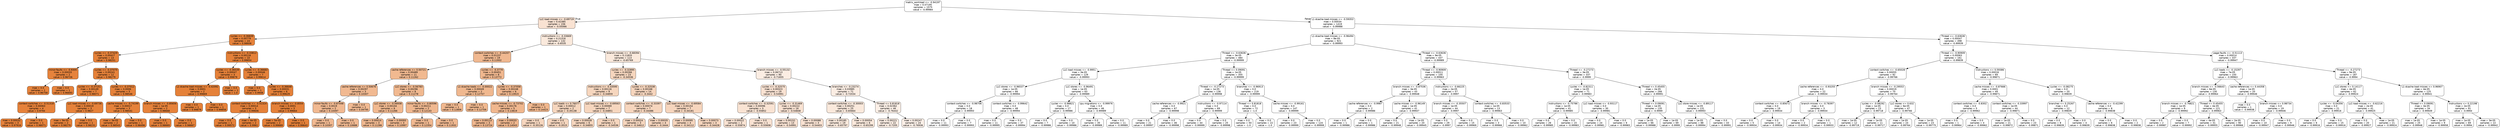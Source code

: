 digraph Tree {
node [shape=box, style="filled, rounded", color="black", fontname=helvetica] ;
edge [fontname=helvetica] ;
0 [label="matrix_workload <= -0.94197\nmae = 0.07195\nsamples = 1575\nvalue = -0.99984", fillcolor="#e5813900"] ;
1 [label="LLC-load-misses <= -0.69719\nmae = 0.42385\nsamples = 156\nvalue = -0.55066", fillcolor="#e5813939"] ;
0 -> 1 [labeldistance=2.5, labelangle=45, headlabel="True"] ;
2 [label="cycles <= -0.36839\nmae = 0.00779\nsamples = 24\nvalue = 0.98606", fillcolor="#e58139fd"] ;
1 -> 2 ;
3 [label="cycles <= -0.37429\nmae = 0.00427\nsamples = 14\nvalue = 0.98251", fillcolor="#e58139fd"] ;
2 -> 3 ;
4 [label="minor-faults <= -0.9305\nmae = 0.00033\nsamples = 2\nvalue = 0.96726", fillcolor="#e58139fb"] ;
3 -> 4 ;
5 [label="mae = 0.0\nsamples = 1\nvalue = 0.96758", fillcolor="#e58139fb"] ;
4 -> 5 ;
6 [label="mae = 0.0\nsamples = 1\nvalue = 0.96693", fillcolor="#e58139fb"] ;
4 -> 6 ;
7 [label="cycles <= -0.37075\nmae = 0.00241\nsamples = 12\nvalue = 0.98279", fillcolor="#e58139fd"] ;
3 -> 7 ;
8 [label="cycles <= -0.37151\nmae = 0.00149\nsamples = 7\nvalue = 0.98071", fillcolor="#e58139fd"] ;
7 -> 8 ;
9 [label="context-switches <= -0.51318\nmae = 0.00063\nsamples = 4\nvalue = 0.9794", fillcolor="#e58139fc"] ;
8 -> 9 ;
10 [label="mae = 0.00032\nsamples = 3\nvalue = 0.97916", fillcolor="#e58139fc"] ;
9 -> 10 ;
11 [label="mae = 0.0\nsamples = 1\nvalue = 0.98071", fillcolor="#e58139fd"] ;
9 -> 11 ;
12 [label="LLC-load-misses <= -0.69736\nmae = 0.00019\nsamples = 3\nvalue = 0.9827", fillcolor="#e58139fd"] ;
8 -> 12 ;
13 [label="mae = 9e-05\nsamples = 2\nvalue = 0.98279", fillcolor="#e58139fd"] ;
12 -> 13 ;
14 [label="mae = 0.0\nsamples = 1\nvalue = 0.98231", fillcolor="#e58139fd"] ;
12 -> 14 ;
15 [label="cycles <= -0.37012\nmae = 0.0006\nsamples = 5\nvalue = 0.98546", fillcolor="#e58139fd"] ;
7 -> 15 ;
16 [label="cache-misses <= -0.74199\nmae = 0.00017\nsamples = 3\nvalue = 0.98541", fillcolor="#e58139fd"] ;
15 -> 16 ;
17 [label="mae = 3e-05\nsamples = 2\nvalue = 0.98543", fillcolor="#e58139fd"] ;
16 -> 17 ;
18 [label="mae = 0.0\nsamples = 1\nvalue = 0.98496", fillcolor="#e58139fd"] ;
16 -> 18 ;
19 [label="branch-misses <= -0.85656\nmae = 1e-05\nsamples = 2\nvalue = 0.98668", fillcolor="#e58139fd"] ;
15 -> 19 ;
20 [label="mae = 0.0\nsamples = 1\nvalue = 0.98669", fillcolor="#e58139fd"] ;
19 -> 20 ;
21 [label="mae = 0.0\nsamples = 1\nvalue = 0.98667", fillcolor="#e58139fd"] ;
19 -> 21 ;
22 [label="instructions <= -0.33812\nmae = 0.00116\nsamples = 10\nvalue = 0.99654", fillcolor="#e58139ff"] ;
2 -> 22 ;
23 [label="cycles <= -0.36539\nmae = 0.00047\nsamples = 3\nvalue = 0.99879", fillcolor="#e58139ff"] ;
22 -> 23 ;
24 [label="L1-dcache-load-misses <= -0.42092\nmae = 0.0001\nsamples = 2\nvalue = 0.99869", fillcolor="#e58139ff"] ;
23 -> 24 ;
25 [label="mae = 0.0\nsamples = 1\nvalue = 0.99879", fillcolor="#e58139ff"] ;
24 -> 25 ;
26 [label="mae = 0.0\nsamples = 1\nvalue = 0.99858", fillcolor="#e58139ff"] ;
24 -> 26 ;
27 [label="mae = 0.0\nsamples = 1\nvalue = 1.0", fillcolor="#e58139ff"] ;
23 -> 27 ;
28 [label="cycles <= -0.36683\nmae = 0.00046\nsamples = 7\nvalue = 0.99614", fillcolor="#e58139ff"] ;
22 -> 28 ;
29 [label="mae = 0.0\nsamples = 1\nvalue = 0.9948", fillcolor="#e58139fe"] ;
28 -> 29 ;
30 [label="cycles <= -0.36648\nmae = 0.00031\nsamples = 6\nvalue = 0.99629", fillcolor="#e58139ff"] ;
28 -> 30 ;
31 [label="context-switches <= -0.51324\nmae = 0.00014\nsamples = 3\nvalue = 0.99606", fillcolor="#e58139fe"] ;
30 -> 31 ;
32 [label="mae = 0.0\nsamples = 1\nvalue = 0.99572", fillcolor="#e58139fe"] ;
31 -> 32 ;
33 [label="mae = 4e-05\nsamples = 2\nvalue = 0.9961", fillcolor="#e58139ff"] ;
31 -> 33 ;
34 [label="branch-misses <= -0.8554\nmae = 0.0001\nsamples = 3\nvalue = 0.99664", fillcolor="#e58139ff"] ;
30 -> 34 ;
35 [label="mae = 5e-05\nsamples = 2\nvalue = 0.99669", fillcolor="#e58139ff"] ;
34 -> 35 ;
36 [label="mae = 0.0\nsamples = 1\nvalue = 0.99643", fillcolor="#e58139ff"] ;
34 -> 36 ;
37 [label="instructions <= -0.33669\nmae = 0.21316\nsamples = 132\nvalue = -0.6535", fillcolor="#e581392c"] ;
1 -> 37 ;
38 [label="context-switches <= -0.44207\nmae = 0.01237\nsamples = 19\nvalue = 0.11932", fillcolor="#e581398f"] ;
37 -> 38 ;
39 [label="cache-references <= 0.50721\nmae = 0.00489\nsamples = 11\nvalue = 0.11262", fillcolor="#e581398e"] ;
38 -> 39 ;
40 [label="cache-references <= 0.50676\nmae = 0.00297\nsamples = 3\nvalue = 0.10307", fillcolor="#e581398d"] ;
39 -> 40 ;
41 [label="minor-faults <= -0.87048\nmae = 0.0019\nsamples = 2\nvalue = 0.10497", fillcolor="#e581398d"] ;
40 -> 41 ;
42 [label="mae = 0.0\nsamples = 1\nvalue = 0.10307", fillcolor="#e581398d"] ;
41 -> 42 ;
43 [label="mae = 0.0\nsamples = 1\nvalue = 0.10688", fillcolor="#e581398d"] ;
41 -> 43 ;
44 [label="mae = 0.0\nsamples = 1\nvalue = 0.09795", fillcolor="#e581398c"] ;
40 -> 44 ;
45 [label="LLC-stores <= -0.56783\nmae = 0.00296\nsamples = 8\nvalue = 0.11278", fillcolor="#e581398e"] ;
39 -> 45 ;
46 [label="LLC-stores <= -0.56938\nmae = 0.00104\nsamples = 6\nvalue = 0.11266", fillcolor="#e581398e"] ;
45 -> 46 ;
47 [label="mae = 0.00014\nsamples = 3\nvalue = 0.11286", fillcolor="#e581398e"] ;
46 -> 47 ;
48 [label="mae = 0.00093\nsamples = 3\nvalue = 0.10997", fillcolor="#e581398e"] ;
46 -> 48 ;
49 [label="minor-faults <= -0.80596\nmae = 0.00211\nsamples = 2\nvalue = 0.12143", fillcolor="#e581398f"] ;
45 -> 49 ;
50 [label="mae = 0.0\nsamples = 1\nvalue = 0.12354", fillcolor="#e581398f"] ;
49 -> 50 ;
51 [label="mae = 0.0\nsamples = 1\nvalue = 0.11932", fillcolor="#e581398f"] ;
49 -> 51 ;
52 [label="cycles <= -0.3779\nmae = 0.00451\nsamples = 8\nvalue = 0.13772", fillcolor="#e5813991"] ;
38 -> 52 ;
53 [label="L1-dcache-loads <= -0.00022\nmae = 0.00049\nsamples = 2\nvalue = 0.12757", fillcolor="#e5813990"] ;
52 -> 53 ;
54 [label="mae = 0.0\nsamples = 1\nvalue = 0.12806", fillcolor="#e5813990"] ;
53 -> 54 ;
55 [label="mae = 0.0\nsamples = 1\nvalue = 0.12709", fillcolor="#e5813990"] ;
53 -> 55 ;
56 [label="cycles <= -0.37058\nmae = 0.00248\nsamples = 6\nvalue = 0.13915", fillcolor="#e5813991"] ;
52 -> 56 ;
57 [label="cache-misses <= -0.73702\nmae = 0.00176\nsamples = 5\nvalue = 0.13819", fillcolor="#e5813991"] ;
56 -> 57 ;
58 [label="mae = 0.00113\nsamples = 3\nvalue = 0.13724", fillcolor="#e5813991"] ;
57 -> 58 ;
59 [label="mae = 0.00033\nsamples = 2\nvalue = 0.14043", fillcolor="#e5813991"] ;
57 -> 59 ;
60 [label="mae = 0.0\nsamples = 1\nvalue = 0.14423", fillcolor="#e5813992"] ;
56 -> 60 ;
61 [label="branch-misses <= -0.68394\nmae = 0.11833\nsamples = 113\nvalue = -0.65769", fillcolor="#e581392c"] ;
37 -> 61 ;
62 [label="cycles <= -0.32895\nmae = 0.00266\nsamples = 23\nvalue = -0.34536", fillcolor="#e5813953"] ;
61 -> 62 ;
63 [label="instructions <= -0.33595\nmae = 0.00116\nsamples = 9\nvalue = -0.34859", fillcolor="#e5813953"] ;
62 -> 63 ;
64 [label="LLC-loads <= 0.76077\nmae = 0.00012\nsamples = 2\nvalue = -0.35138", fillcolor="#e5813953"] ;
63 -> 64 ;
65 [label="mae = 0.0\nsamples = 1\nvalue = -0.35126", fillcolor="#e5813953"] ;
64 -> 65 ;
66 [label="mae = 0.0\nsamples = 1\nvalue = -0.3515", fillcolor="#e5813953"] ;
64 -> 66 ;
67 [label="LLC-load-misses <= -0.69563\nmae = 0.00069\nsamples = 7\nvalue = -0.34851", fillcolor="#e5813953"] ;
63 -> 67 ;
68 [label="mae = 0.00028\nsamples = 6\nvalue = -0.34855", fillcolor="#e5813953"] ;
67 -> 68 ;
69 [label="mae = 0.0\nsamples = 1\nvalue = -0.34536", fillcolor="#e5813953"] ;
67 -> 69 ;
70 [label="cycles <= -0.32538\nmae = 0.00168\nsamples = 14\nvalue = -0.3442", fillcolor="#e5813954"] ;
62 -> 70 ;
71 [label="context-switches <= -0.33397\nmae = 0.00074\nsamples = 7\nvalue = -0.34486", fillcolor="#e5813954"] ;
70 -> 71 ;
72 [label="mae = 0.00024\nsamples = 3\nvalue = -0.34612", fillcolor="#e5813953"] ;
71 -> 72 ;
73 [label="mae = 0.00035\nsamples = 4\nvalue = -0.3444", fillcolor="#e5813954"] ;
71 -> 73 ;
74 [label="LLC-load-misses <= -0.69584\nmae = 0.00154\nsamples = 7\nvalue = -0.34181", fillcolor="#e5813954"] ;
70 -> 74 ;
75 [label="mae = 0.00095\nsamples = 4\nvalue = -0.34112", fillcolor="#e5813954"] ;
74 -> 75 ;
76 [label="mae = 0.00073\nsamples = 3\nvalue = -0.34428", fillcolor="#e5813954"] ;
74 -> 76 ;
77 [label="branch-misses <= -0.55132\nmae = 0.06713\nsamples = 90\nvalue = -0.71655", fillcolor="#e5813924"] ;
61 -> 77 ;
78 [label="cycles <= -0.32575\nmae = 0.00323\nsamples = 19\nvalue = -0.54991", fillcolor="#e5813939"] ;
77 -> 78 ;
79 [label="context-switches <= -0.32591\nmae = 0.00096\nsamples = 3\nvalue = -0.55852", fillcolor="#e5813938"] ;
78 -> 79 ;
80 [label="mae = 0.00022\nsamples = 2\nvalue = -0.55874", fillcolor="#e5813938"] ;
79 -> 80 ;
81 [label="mae = 0.0\nsamples = 1\nvalue = -0.55608", fillcolor="#e5813939"] ;
79 -> 81 ;
82 [label="cycles <= -0.31469\nmae = 0.00222\nsamples = 16\nvalue = -0.54848", fillcolor="#e581393a"] ;
78 -> 82 ;
83 [label="mae = 0.00152\nsamples = 13\nvalue = -0.54991", fillcolor="#e5813939"] ;
82 -> 83 ;
84 [label="mae = 0.00088\nsamples = 3\nvalue = -0.54403", fillcolor="#e581393a"] ;
82 -> 84 ;
85 [label="branches <= -0.23274\nmae = 0.03985\nsamples = 71\nvalue = -0.72034", fillcolor="#e5813924"] ;
77 -> 85 ;
86 [label="context-switches <= -0.30003\nmae = 0.00251\nsamples = 25\nvalue = -0.65664", fillcolor="#e581392c"] ;
85 -> 86 ;
87 [label="mae = 0.00185\nsamples = 19\nvalue = -0.65797", fillcolor="#e581392c"] ;
86 -> 87 ;
88 [label="mae = 0.00054\nsamples = 6\nvalue = -0.65299", fillcolor="#e581392c"] ;
86 -> 88 ;
89 [label="Thread <= 0.81818\nmae = 0.02362\nsamples = 46\nvalue = -0.76442", fillcolor="#e581391e"] ;
85 -> 89 ;
90 [label="mae = 0.00221\nsamples = 22\nvalue = -0.7205", fillcolor="#e5813924"] ;
89 -> 90 ;
91 [label="mae = 0.00247\nsamples = 24\nvalue = -0.76936", fillcolor="#e581391d"] ;
89 -> 91 ;
92 [label="L1-dcache-load-misses <= -0.59353\nmae = 0.00034\nsamples = 1419\nvalue = -0.99988", fillcolor="#e5813900"] ;
0 -> 92 [labeldistance=2.5, labelangle=-45, headlabel="False"] ;
93 [label="L1-dcache-load-misses <= -0.96494\nmae = 8e-05\nsamples = 921\nvalue = -0.99993", fillcolor="#e5813900"] ;
92 -> 93 ;
94 [label="Thread <= -0.63636\nmae = 3e-05\nsamples = 484\nvalue = -0.99999", fillcolor="#e5813900"] ;
93 -> 94 ;
95 [label="LLC-load-misses <= -0.9951\nmae = 3e-05\nsamples = 129\nvalue = -0.99993", fillcolor="#e5813900"] ;
94 -> 95 ;
96 [label="LLC-stores <= -0.96537\nmae = 1e-05\nsamples = 66\nvalue = -0.99994", fillcolor="#e5813900"] ;
95 -> 96 ;
97 [label="context-switches <= -0.98706\nmae = 0.0\nsamples = 18\nvalue = -0.99993", fillcolor="#e5813900"] ;
96 -> 97 ;
98 [label="mae = 0.0\nsamples = 11\nvalue = -0.99993", fillcolor="#e5813900"] ;
97 -> 98 ;
99 [label="mae = 0.0\nsamples = 7\nvalue = -0.99993", fillcolor="#e5813900"] ;
97 -> 99 ;
100 [label="context-switches <= -0.99642\nmae = 0.0\nsamples = 48\nvalue = -0.99994", fillcolor="#e5813900"] ;
96 -> 100 ;
101 [label="mae = 0.0\nsamples = 11\nvalue = -0.99995", fillcolor="#e5813900"] ;
100 -> 101 ;
102 [label="mae = 0.0\nsamples = 37\nvalue = -0.99994", fillcolor="#e5813900"] ;
100 -> 102 ;
103 [label="LLC-stores <= -0.96491\nmae = 1e-05\nsamples = 63\nvalue = -0.99989", fillcolor="#e5813900"] ;
95 -> 103 ;
104 [label="cycles <= -0.98821\nmae = 0.0\nsamples = 17\nvalue = -0.99986", fillcolor="#e5813900"] ;
103 -> 104 ;
105 [label="mae = 0.0\nsamples = 7\nvalue = -0.99986", fillcolor="#e5813900"] ;
104 -> 105 ;
106 [label="mae = 0.0\nsamples = 10\nvalue = -0.99986", fillcolor="#e5813900"] ;
104 -> 106 ;
107 [label="cpu-migrations <= -0.99976\nmae = 0.0\nsamples = 46\nvalue = -0.99989", fillcolor="#e5813900"] ;
103 -> 107 ;
108 [label="mae = 0.0\nsamples = 35\nvalue = -0.99989", fillcolor="#e5813900"] ;
107 -> 108 ;
109 [label="mae = 0.0\nsamples = 11\nvalue = -0.99989", fillcolor="#e5813900"] ;
107 -> 109 ;
110 [label="Thread <= 0.09091\nmae = 1e-05\nsamples = 355\nvalue = -0.99999", fillcolor="#e5813900"] ;
94 -> 110 ;
111 [label="Thread <= -0.27273\nmae = 1e-05\nsamples = 136\nvalue = -0.99998", fillcolor="#e5813900"] ;
110 -> 111 ;
112 [label="cache-references <= -0.9921\nmae = 0.0\nsamples = 67\nvalue = -0.99998", fillcolor="#e5813900"] ;
111 -> 112 ;
113 [label="mae = 0.0\nsamples = 21\nvalue = -0.99997", fillcolor="#e5813900"] ;
112 -> 113 ;
114 [label="mae = 0.0\nsamples = 46\nvalue = -0.99998", fillcolor="#e5813900"] ;
112 -> 114 ;
115 [label="instructions <= -0.97114\nmae = 0.0\nsamples = 69\nvalue = -0.99999", fillcolor="#e5813900"] ;
111 -> 115 ;
116 [label="mae = 0.0\nsamples = 44\nvalue = -0.99999", fillcolor="#e5813900"] ;
115 -> 116 ;
117 [label="mae = 0.0\nsamples = 25\nvalue = -0.99998", fillcolor="#e5813900"] ;
115 -> 117 ;
118 [label="branches <= -0.96913\nmae = 0.0\nsamples = 219\nvalue = -0.99999", fillcolor="#e5813900"] ;
110 -> 118 ;
119 [label="Thread <= 0.81818\nmae = 0.0\nsamples = 72\nvalue = -1.0", fillcolor="#e5813900"] ;
118 -> 119 ;
120 [label="mae = 0.0\nsamples = 50\nvalue = -1.0", fillcolor="#e5813900"] ;
119 -> 120 ;
121 [label="mae = 0.0\nsamples = 22\nvalue = -1.0", fillcolor="#e5813900"] ;
119 -> 121 ;
122 [label="cache-misses <= -0.99161\nmae = 0.0\nsamples = 147\nvalue = -0.99999", fillcolor="#e5813900"] ;
118 -> 122 ;
123 [label="mae = 0.0\nsamples = 23\nvalue = -0.99999", fillcolor="#e5813900"] ;
122 -> 123 ;
124 [label="mae = 0.0\nsamples = 124\nvalue = -0.99999", fillcolor="#e5813900"] ;
122 -> 124 ;
125 [label="Thread <= -0.63636\nmae = 9e-05\nsamples = 437\nvalue = -0.99989", fillcolor="#e5813900"] ;
93 -> 125 ;
126 [label="Thread <= -0.90909\nmae = 0.00011\nsamples = 100\nvalue = -0.99963", fillcolor="#e5813900"] ;
125 -> 126 ;
127 [label="branch-misses <= -0.87536\nmae = 3e-05\nsamples = 43\nvalue = -0.99948", fillcolor="#e5813900"] ;
126 -> 127 ;
128 [label="cache-references <= -0.9987\nmae = 0.0\nsamples = 2\nvalue = -0.99986", fillcolor="#e5813900"] ;
127 -> 128 ;
129 [label="mae = 0.0\nsamples = 1\nvalue = -0.99986", fillcolor="#e5813900"] ;
128 -> 129 ;
130 [label="mae = 0.0\nsamples = 1\nvalue = -0.99986", fillcolor="#e5813900"] ;
128 -> 130 ;
131 [label="cache-misses <= -0.96149\nmae = 1e-05\nsamples = 41\nvalue = -0.99947", fillcolor="#e5813900"] ;
127 -> 131 ;
132 [label="mae = 0.0\nsamples = 21\nvalue = -0.99948", fillcolor="#e5813900"] ;
131 -> 132 ;
133 [label="mae = 1e-05\nsamples = 20\nvalue = -0.99945", fillcolor="#e5813900"] ;
131 -> 133 ;
134 [label="instructions <= -0.66225\nmae = 2e-05\nsamples = 57\nvalue = -0.9997", fillcolor="#e5813900"] ;
126 -> 134 ;
135 [label="branch-misses <= -0.35507\nmae = 1e-05\nsamples = 44\nvalue = -0.9997", fillcolor="#e5813900"] ;
134 -> 135 ;
136 [label="mae = 0.0\nsamples = 29\nvalue = -0.9997", fillcolor="#e5813900"] ;
135 -> 136 ;
137 [label="mae = 0.0\nsamples = 15\nvalue = -0.99969", fillcolor="#e5813900"] ;
135 -> 137 ;
138 [label="context-switches <= -0.83533\nmae = 1e-05\nsamples = 13\nvalue = -0.99963", fillcolor="#e5813900"] ;
134 -> 138 ;
139 [label="mae = 0.0\nsamples = 3\nvalue = -0.99966", fillcolor="#e5813900"] ;
138 -> 139 ;
140 [label="mae = 0.0\nsamples = 10\nvalue = -0.99962", fillcolor="#e5813900"] ;
138 -> 140 ;
141 [label="Thread <= -0.27273\nmae = 3e-05\nsamples = 337\nvalue = -0.9999", fillcolor="#e5813900"] ;
125 -> 141 ;
142 [label="cycles <= -0.82311\nmae = 1e-05\nsamples = 71\nvalue = -0.99983", fillcolor="#e5813900"] ;
141 -> 142 ;
143 [label="instructions <= -0.75786\nmae = 1e-05\nsamples = 41\nvalue = -0.99985", fillcolor="#e5813900"] ;
142 -> 143 ;
144 [label="mae = 0.0\nsamples = 26\nvalue = -0.99985", fillcolor="#e5813900"] ;
143 -> 144 ;
145 [label="mae = 0.0\nsamples = 15\nvalue = -0.99983", fillcolor="#e5813900"] ;
143 -> 145 ;
146 [label="LLC-load-misses <= -0.93117\nmae = 0.0\nsamples = 30\nvalue = -0.99981", fillcolor="#e5813900"] ;
142 -> 146 ;
147 [label="mae = 0.0\nsamples = 24\nvalue = -0.99981", fillcolor="#e5813900"] ;
146 -> 147 ;
148 [label="mae = 0.0\nsamples = 6\nvalue = -0.99983", fillcolor="#e5813900"] ;
146 -> 148 ;
149 [label="Thread <= 0.45455\nmae = 2e-05\nsamples = 266\nvalue = -0.99991", fillcolor="#e5813900"] ;
141 -> 149 ;
150 [label="Thread <= 0.09091\nmae = 1e-05\nsamples = 135\nvalue = -0.9999", fillcolor="#e5813900"] ;
149 -> 150 ;
151 [label="mae = 1e-05\nsamples = 66\nvalue = -0.99988", fillcolor="#e5813900"] ;
150 -> 151 ;
152 [label="mae = 1e-05\nsamples = 69\nvalue = -0.9999", fillcolor="#e5813900"] ;
150 -> 152 ;
153 [label="LLC-store-misses <= -0.89117\nmae = 1e-05\nsamples = 131\nvalue = -0.99993", fillcolor="#e5813900"] ;
149 -> 153 ;
154 [label="mae = 1e-05\nsamples = 88\nvalue = -0.99994", fillcolor="#e5813900"] ;
153 -> 154 ;
155 [label="mae = 0.0\nsamples = 43\nvalue = -0.99991", fillcolor="#e5813900"] ;
153 -> 155 ;
156 [label="Thread <= -0.63636\nmae = 0.00047\nsamples = 498\nvalue = -0.99939", fillcolor="#e5813900"] ;
92 -> 156 ;
157 [label="Thread <= -0.90909\nmae = 0.00063\nsamples = 161\nvalue = -0.99839", fillcolor="#e5813900"] ;
156 -> 157 ;
158 [label="context-switches <= -0.65028\nmae = 0.00055\nsamples = 92\nvalue = -0.99766", fillcolor="#e5813900"] ;
157 -> 158 ;
159 [label="cache-references <= -0.93255\nmae = 0.0\nsamples = 22\nvalue = -0.99934", fillcolor="#e5813900"] ;
158 -> 159 ;
160 [label="context-switches <= -0.85672\nmae = 0.0\nsamples = 19\nvalue = -0.99934", fillcolor="#e5813900"] ;
159 -> 160 ;
161 [label="mae = 0.0\nsamples = 5\nvalue = -0.99934", fillcolor="#e5813900"] ;
160 -> 161 ;
162 [label="mae = 0.0\nsamples = 14\nvalue = -0.99934", fillcolor="#e5813900"] ;
160 -> 162 ;
163 [label="branch-misses <= -0.78397\nmae = 0.0\nsamples = 3\nvalue = -0.99934", fillcolor="#e5813900"] ;
159 -> 163 ;
164 [label="mae = 0.0\nsamples = 2\nvalue = -0.99934", fillcolor="#e5813900"] ;
163 -> 164 ;
165 [label="mae = 0.0\nsamples = 1\nvalue = -0.99933", fillcolor="#e5813900"] ;
163 -> 165 ;
166 [label="branch-misses <= -0.29553\nmae = 0.00019\nsamples = 70\nvalue = -0.99764", fillcolor="#e5813900"] ;
158 -> 166 ;
167 [label="cycles <= -0.08292\nmae = 1e-05\nsamples = 23\nvalue = -0.99718", fillcolor="#e5813900"] ;
166 -> 167 ;
168 [label="mae = 1e-05\nsamples = 12\nvalue = -0.99719", fillcolor="#e5813900"] ;
167 -> 168 ;
169 [label="mae = 1e-05\nsamples = 11\nvalue = -0.99717", fillcolor="#e5813900"] ;
167 -> 169 ;
170 [label="LLC-stores <= 0.632\nmae = 6e-05\nsamples = 47\nvalue = -0.99766", fillcolor="#e5813900"] ;
166 -> 170 ;
171 [label="mae = 1e-05\nsamples = 24\nvalue = -0.99764", fillcolor="#e5813900"] ;
170 -> 171 ;
172 [label="mae = 1e-05\nsamples = 23\nvalue = -0.99775", fillcolor="#e5813900"] ;
170 -> 172 ;
173 [label="instructions <= 0.59386\nmae = 0.00016\nsamples = 69\nvalue = -0.99871", fillcolor="#e5813900"] ;
157 -> 173 ;
174 [label="cache-misses <= -0.87666\nmae = 0.0001\nsamples = 49\nvalue = -0.99871", fillcolor="#e5813900"] ;
173 -> 174 ;
175 [label="context-switches <= -0.8302\nmae = 0.0\nsamples = 5\nvalue = -0.99962", fillcolor="#e5813900"] ;
174 -> 175 ;
176 [label="mae = 0.0\nsamples = 1\nvalue = -0.99964", fillcolor="#e5813900"] ;
175 -> 176 ;
177 [label="mae = 0.0\nsamples = 4\nvalue = -0.99962", fillcolor="#e5813900"] ;
175 -> 177 ;
178 [label="context-switches <= -0.33997\nmae = 1e-05\nsamples = 44\nvalue = -0.99871", fillcolor="#e5813900"] ;
174 -> 178 ;
179 [label="mae = 1e-05\nsamples = 21\nvalue = -0.99872", fillcolor="#e5813900"] ;
178 -> 179 ;
180 [label="mae = 0.0\nsamples = 23\nvalue = -0.99871", fillcolor="#e5813900"] ;
178 -> 180 ;
181 [label="cycles <= -0.08275\nmae = 0.0\nsamples = 20\nvalue = -0.99839", fillcolor="#e5813900"] ;
173 -> 181 ;
182 [label="branches <= 0.25267\nmae = 0.0\nsamples = 12\nvalue = -0.99839", fillcolor="#e5813900"] ;
181 -> 182 ;
183 [label="mae = 0.0\nsamples = 8\nvalue = -0.99839", fillcolor="#e5813900"] ;
182 -> 183 ;
184 [label="mae = 0.0\nsamples = 4\nvalue = -0.99839", fillcolor="#e5813900"] ;
182 -> 184 ;
185 [label="cache-references <= -0.42299\nmae = 0.0\nsamples = 8\nvalue = -0.99838", fillcolor="#e5813900"] ;
181 -> 185 ;
186 [label="mae = 0.0\nsamples = 6\nvalue = -0.99838", fillcolor="#e5813900"] ;
185 -> 186 ;
187 [label="mae = 0.0\nsamples = 2\nvalue = -0.99838", fillcolor="#e5813900"] ;
185 -> 187 ;
188 [label="page-faults <= -0.51113\nmae = 0.00014\nsamples = 337\nvalue = -0.99947", fillcolor="#e5813900"] ;
156 -> 188 ;
189 [label="LLC-loads <= -0.15297\nmae = 7e-05\nsamples = 150\nvalue = -0.99963", fillcolor="#e5813900"] ;
188 -> 189 ;
190 [label="branch-misses <= -0.56643\nmae = 6e-05\nsamples = 130\nvalue = -0.99964", fillcolor="#e5813900"] ;
189 -> 190 ;
191 [label="branch-misses <= -0.76821\nmae = 1e-05\nsamples = 9\nvalue = -0.99992", fillcolor="#e5813900"] ;
190 -> 191 ;
192 [label="mae = 0.0\nsamples = 2\nvalue = -0.99987", fillcolor="#e5813900"] ;
191 -> 192 ;
193 [label="mae = 0.0\nsamples = 7\nvalue = -0.99992", fillcolor="#e5813900"] ;
191 -> 193 ;
194 [label="Thread <= 0.45455\nmae = 4e-05\nsamples = 121\nvalue = -0.99963", fillcolor="#e5813900"] ;
190 -> 194 ;
195 [label="mae = 4e-05\nsamples = 31\nvalue = -0.99955", fillcolor="#e5813900"] ;
194 -> 195 ;
196 [label="mae = 2e-05\nsamples = 90\nvalue = -0.99966", fillcolor="#e5813900"] ;
194 -> 196 ;
197 [label="cache-references <= 0.44358\nmae = 1e-05\nsamples = 20\nvalue = -0.99946", fillcolor="#e5813900"] ;
189 -> 197 ;
198 [label="mae = 0.0\nsamples = 1\nvalue = -0.99938", fillcolor="#e5813900"] ;
197 -> 198 ;
199 [label="branch-misses <= 0.98734\nmae = 0.0\nsamples = 19\nvalue = -0.99946", fillcolor="#e5813900"] ;
197 -> 199 ;
200 [label="mae = 0.0\nsamples = 10\nvalue = -0.99947", fillcolor="#e5813900"] ;
199 -> 200 ;
201 [label="mae = 0.0\nsamples = 9\nvalue = -0.99946", fillcolor="#e5813900"] ;
199 -> 201 ;
202 [label="Thread <= -0.27273\nmae = 9e-05\nsamples = 187\nvalue = -0.9994", fillcolor="#e5813900"] ;
188 -> 202 ;
203 [label="LLC-stores <= 0.14117\nmae = 4e-05\nsamples = 62\nvalue = -0.99924", fillcolor="#e5813900"] ;
202 -> 203 ;
204 [label="cycles <= -0.04356\nmae = 0.0\nsamples = 21\nvalue = -0.99916", fillcolor="#e5813900"] ;
203 -> 204 ;
205 [label="mae = 0.0\nsamples = 6\nvalue = -0.99916", fillcolor="#e5813900"] ;
204 -> 205 ;
206 [label="mae = 0.0\nsamples = 15\nvalue = -0.99916", fillcolor="#e5813900"] ;
204 -> 206 ;
207 [label="LLC-load-misses <= -0.62216\nmae = 2e-05\nsamples = 41\nvalue = -0.99925", fillcolor="#e5813900"] ;
203 -> 207 ;
208 [label="mae = 0.0\nsamples = 20\nvalue = -0.99927", fillcolor="#e5813900"] ;
207 -> 208 ;
209 [label="mae = 1e-05\nsamples = 21\nvalue = -0.99924", fillcolor="#e5813900"] ;
207 -> 209 ;
210 [label="L1-dcache-load-misses <= 0.96907\nmae = 4e-05\nsamples = 125\nvalue = -0.99941", fillcolor="#e5813900"] ;
202 -> 210 ;
211 [label="Thread <= 0.09091\nmae = 3e-05\nsamples = 34\nvalue = -0.99949", fillcolor="#e5813900"] ;
210 -> 211 ;
212 [label="mae = 1e-05\nsamples = 25\nvalue = -0.99948", fillcolor="#e5813900"] ;
211 -> 212 ;
213 [label="mae = 1e-05\nsamples = 9\nvalue = -0.99958", fillcolor="#e5813900"] ;
211 -> 213 ;
214 [label="instructions <= 0.22198\nmae = 2e-05\nsamples = 91\nvalue = -0.9994", fillcolor="#e5813900"] ;
210 -> 214 ;
215 [label="mae = 1e-05\nsamples = 69\nvalue = -0.9994", fillcolor="#e5813900"] ;
214 -> 215 ;
216 [label="mae = 3e-05\nsamples = 22\nvalue = -0.99942", fillcolor="#e5813900"] ;
214 -> 216 ;
}